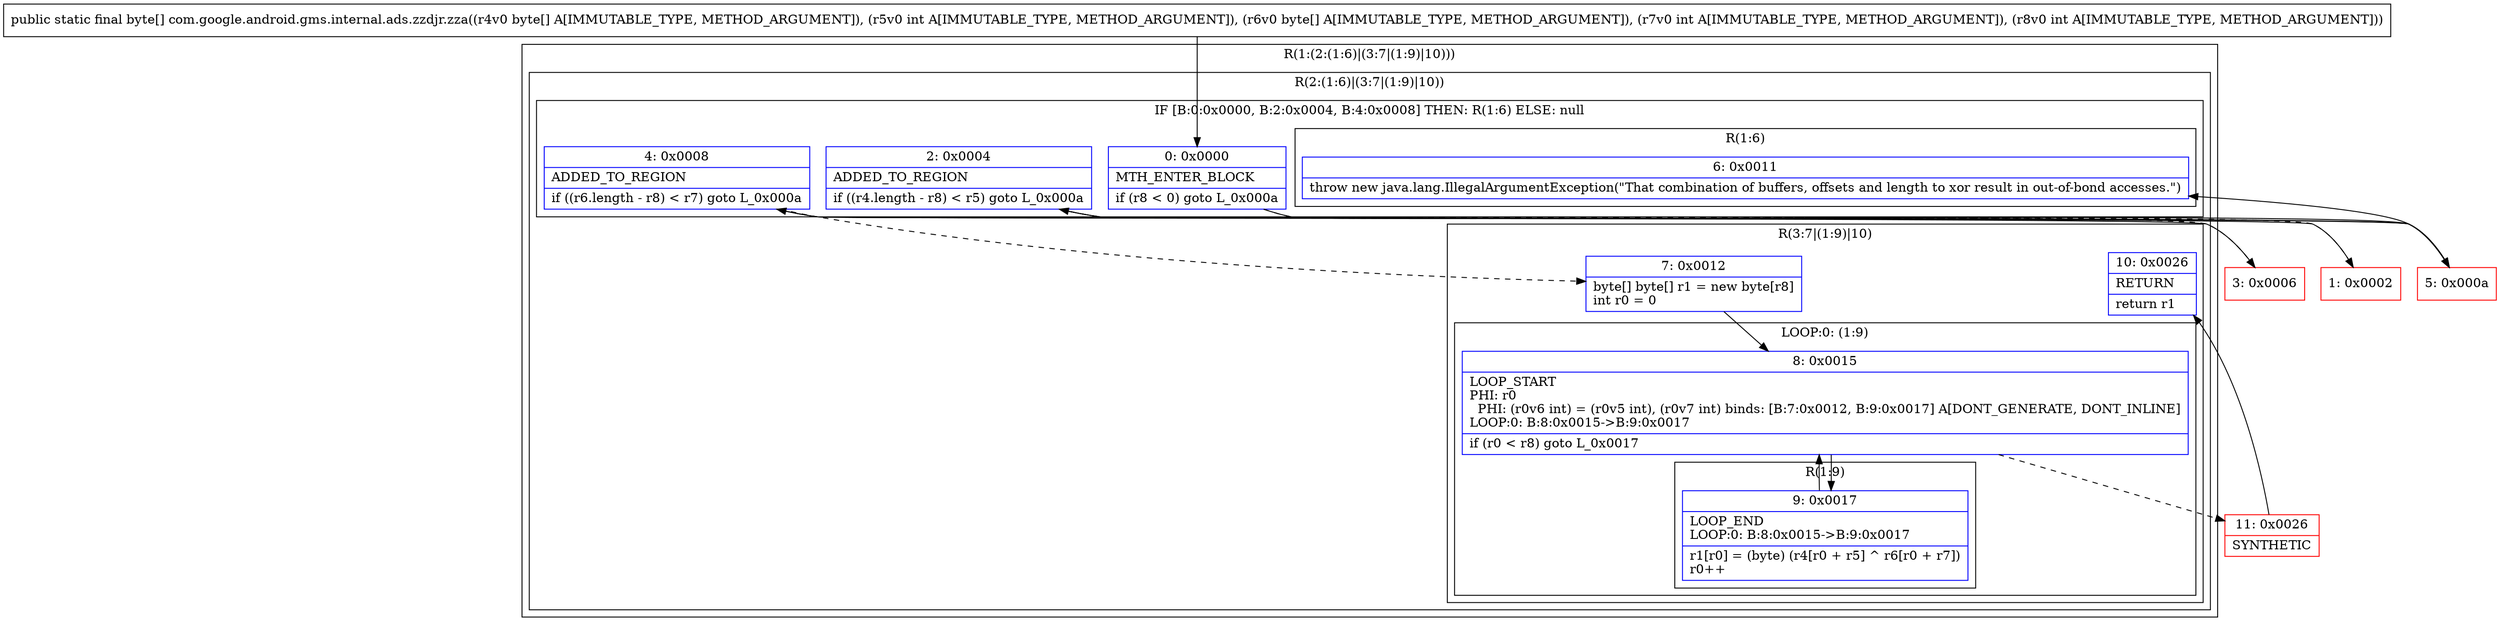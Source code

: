 digraph "CFG forcom.google.android.gms.internal.ads.zzdjr.zza([BI[BII)[B" {
subgraph cluster_Region_177825902 {
label = "R(1:(2:(1:6)|(3:7|(1:9)|10)))";
node [shape=record,color=blue];
subgraph cluster_Region_1276951315 {
label = "R(2:(1:6)|(3:7|(1:9)|10))";
node [shape=record,color=blue];
subgraph cluster_IfRegion_1225382313 {
label = "IF [B:0:0x0000, B:2:0x0004, B:4:0x0008] THEN: R(1:6) ELSE: null";
node [shape=record,color=blue];
Node_0 [shape=record,label="{0\:\ 0x0000|MTH_ENTER_BLOCK\l|if (r8 \< 0) goto L_0x000a\l}"];
Node_2 [shape=record,label="{2\:\ 0x0004|ADDED_TO_REGION\l|if ((r4.length \- r8) \< r5) goto L_0x000a\l}"];
Node_4 [shape=record,label="{4\:\ 0x0008|ADDED_TO_REGION\l|if ((r6.length \- r8) \< r7) goto L_0x000a\l}"];
subgraph cluster_Region_1868704286 {
label = "R(1:6)";
node [shape=record,color=blue];
Node_6 [shape=record,label="{6\:\ 0x0011|throw new java.lang.IllegalArgumentException(\"That combination of buffers, offsets and length to xor result in out\-of\-bond accesses.\")\l}"];
}
}
subgraph cluster_Region_1481065844 {
label = "R(3:7|(1:9)|10)";
node [shape=record,color=blue];
Node_7 [shape=record,label="{7\:\ 0x0012|byte[] byte[] r1 = new byte[r8]\lint r0 = 0\l}"];
subgraph cluster_LoopRegion_857977998 {
label = "LOOP:0: (1:9)";
node [shape=record,color=blue];
Node_8 [shape=record,label="{8\:\ 0x0015|LOOP_START\lPHI: r0 \l  PHI: (r0v6 int) = (r0v5 int), (r0v7 int) binds: [B:7:0x0012, B:9:0x0017] A[DONT_GENERATE, DONT_INLINE]\lLOOP:0: B:8:0x0015\-\>B:9:0x0017\l|if (r0 \< r8) goto L_0x0017\l}"];
subgraph cluster_Region_824005777 {
label = "R(1:9)";
node [shape=record,color=blue];
Node_9 [shape=record,label="{9\:\ 0x0017|LOOP_END\lLOOP:0: B:8:0x0015\-\>B:9:0x0017\l|r1[r0] = (byte) (r4[r0 + r5] ^ r6[r0 + r7])\lr0++\l}"];
}
}
Node_10 [shape=record,label="{10\:\ 0x0026|RETURN\l|return r1\l}"];
}
}
}
Node_1 [shape=record,color=red,label="{1\:\ 0x0002}"];
Node_3 [shape=record,color=red,label="{3\:\ 0x0006}"];
Node_5 [shape=record,color=red,label="{5\:\ 0x000a}"];
Node_11 [shape=record,color=red,label="{11\:\ 0x0026|SYNTHETIC\l}"];
MethodNode[shape=record,label="{public static final byte[] com.google.android.gms.internal.ads.zzdjr.zza((r4v0 byte[] A[IMMUTABLE_TYPE, METHOD_ARGUMENT]), (r5v0 int A[IMMUTABLE_TYPE, METHOD_ARGUMENT]), (r6v0 byte[] A[IMMUTABLE_TYPE, METHOD_ARGUMENT]), (r7v0 int A[IMMUTABLE_TYPE, METHOD_ARGUMENT]), (r8v0 int A[IMMUTABLE_TYPE, METHOD_ARGUMENT])) }"];
MethodNode -> Node_0;
Node_0 -> Node_1[style=dashed];
Node_0 -> Node_5;
Node_2 -> Node_3[style=dashed];
Node_2 -> Node_5;
Node_4 -> Node_5;
Node_4 -> Node_7[style=dashed];
Node_7 -> Node_8;
Node_8 -> Node_9;
Node_8 -> Node_11[style=dashed];
Node_9 -> Node_8;
Node_1 -> Node_2;
Node_3 -> Node_4;
Node_5 -> Node_6;
Node_11 -> Node_10;
}

